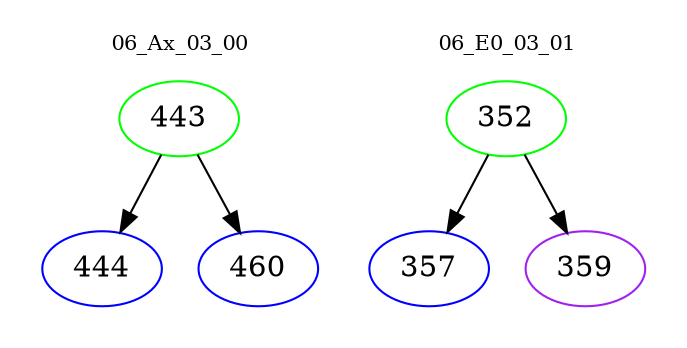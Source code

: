 digraph{
subgraph cluster_0 {
color = white
label = "06_Ax_03_00";
fontsize=10;
T0_443 [label="443", color="green"]
T0_443 -> T0_444 [color="black"]
T0_444 [label="444", color="blue"]
T0_443 -> T0_460 [color="black"]
T0_460 [label="460", color="blue"]
}
subgraph cluster_1 {
color = white
label = "06_E0_03_01";
fontsize=10;
T1_352 [label="352", color="green"]
T1_352 -> T1_357 [color="black"]
T1_357 [label="357", color="blue"]
T1_352 -> T1_359 [color="black"]
T1_359 [label="359", color="purple"]
}
}
